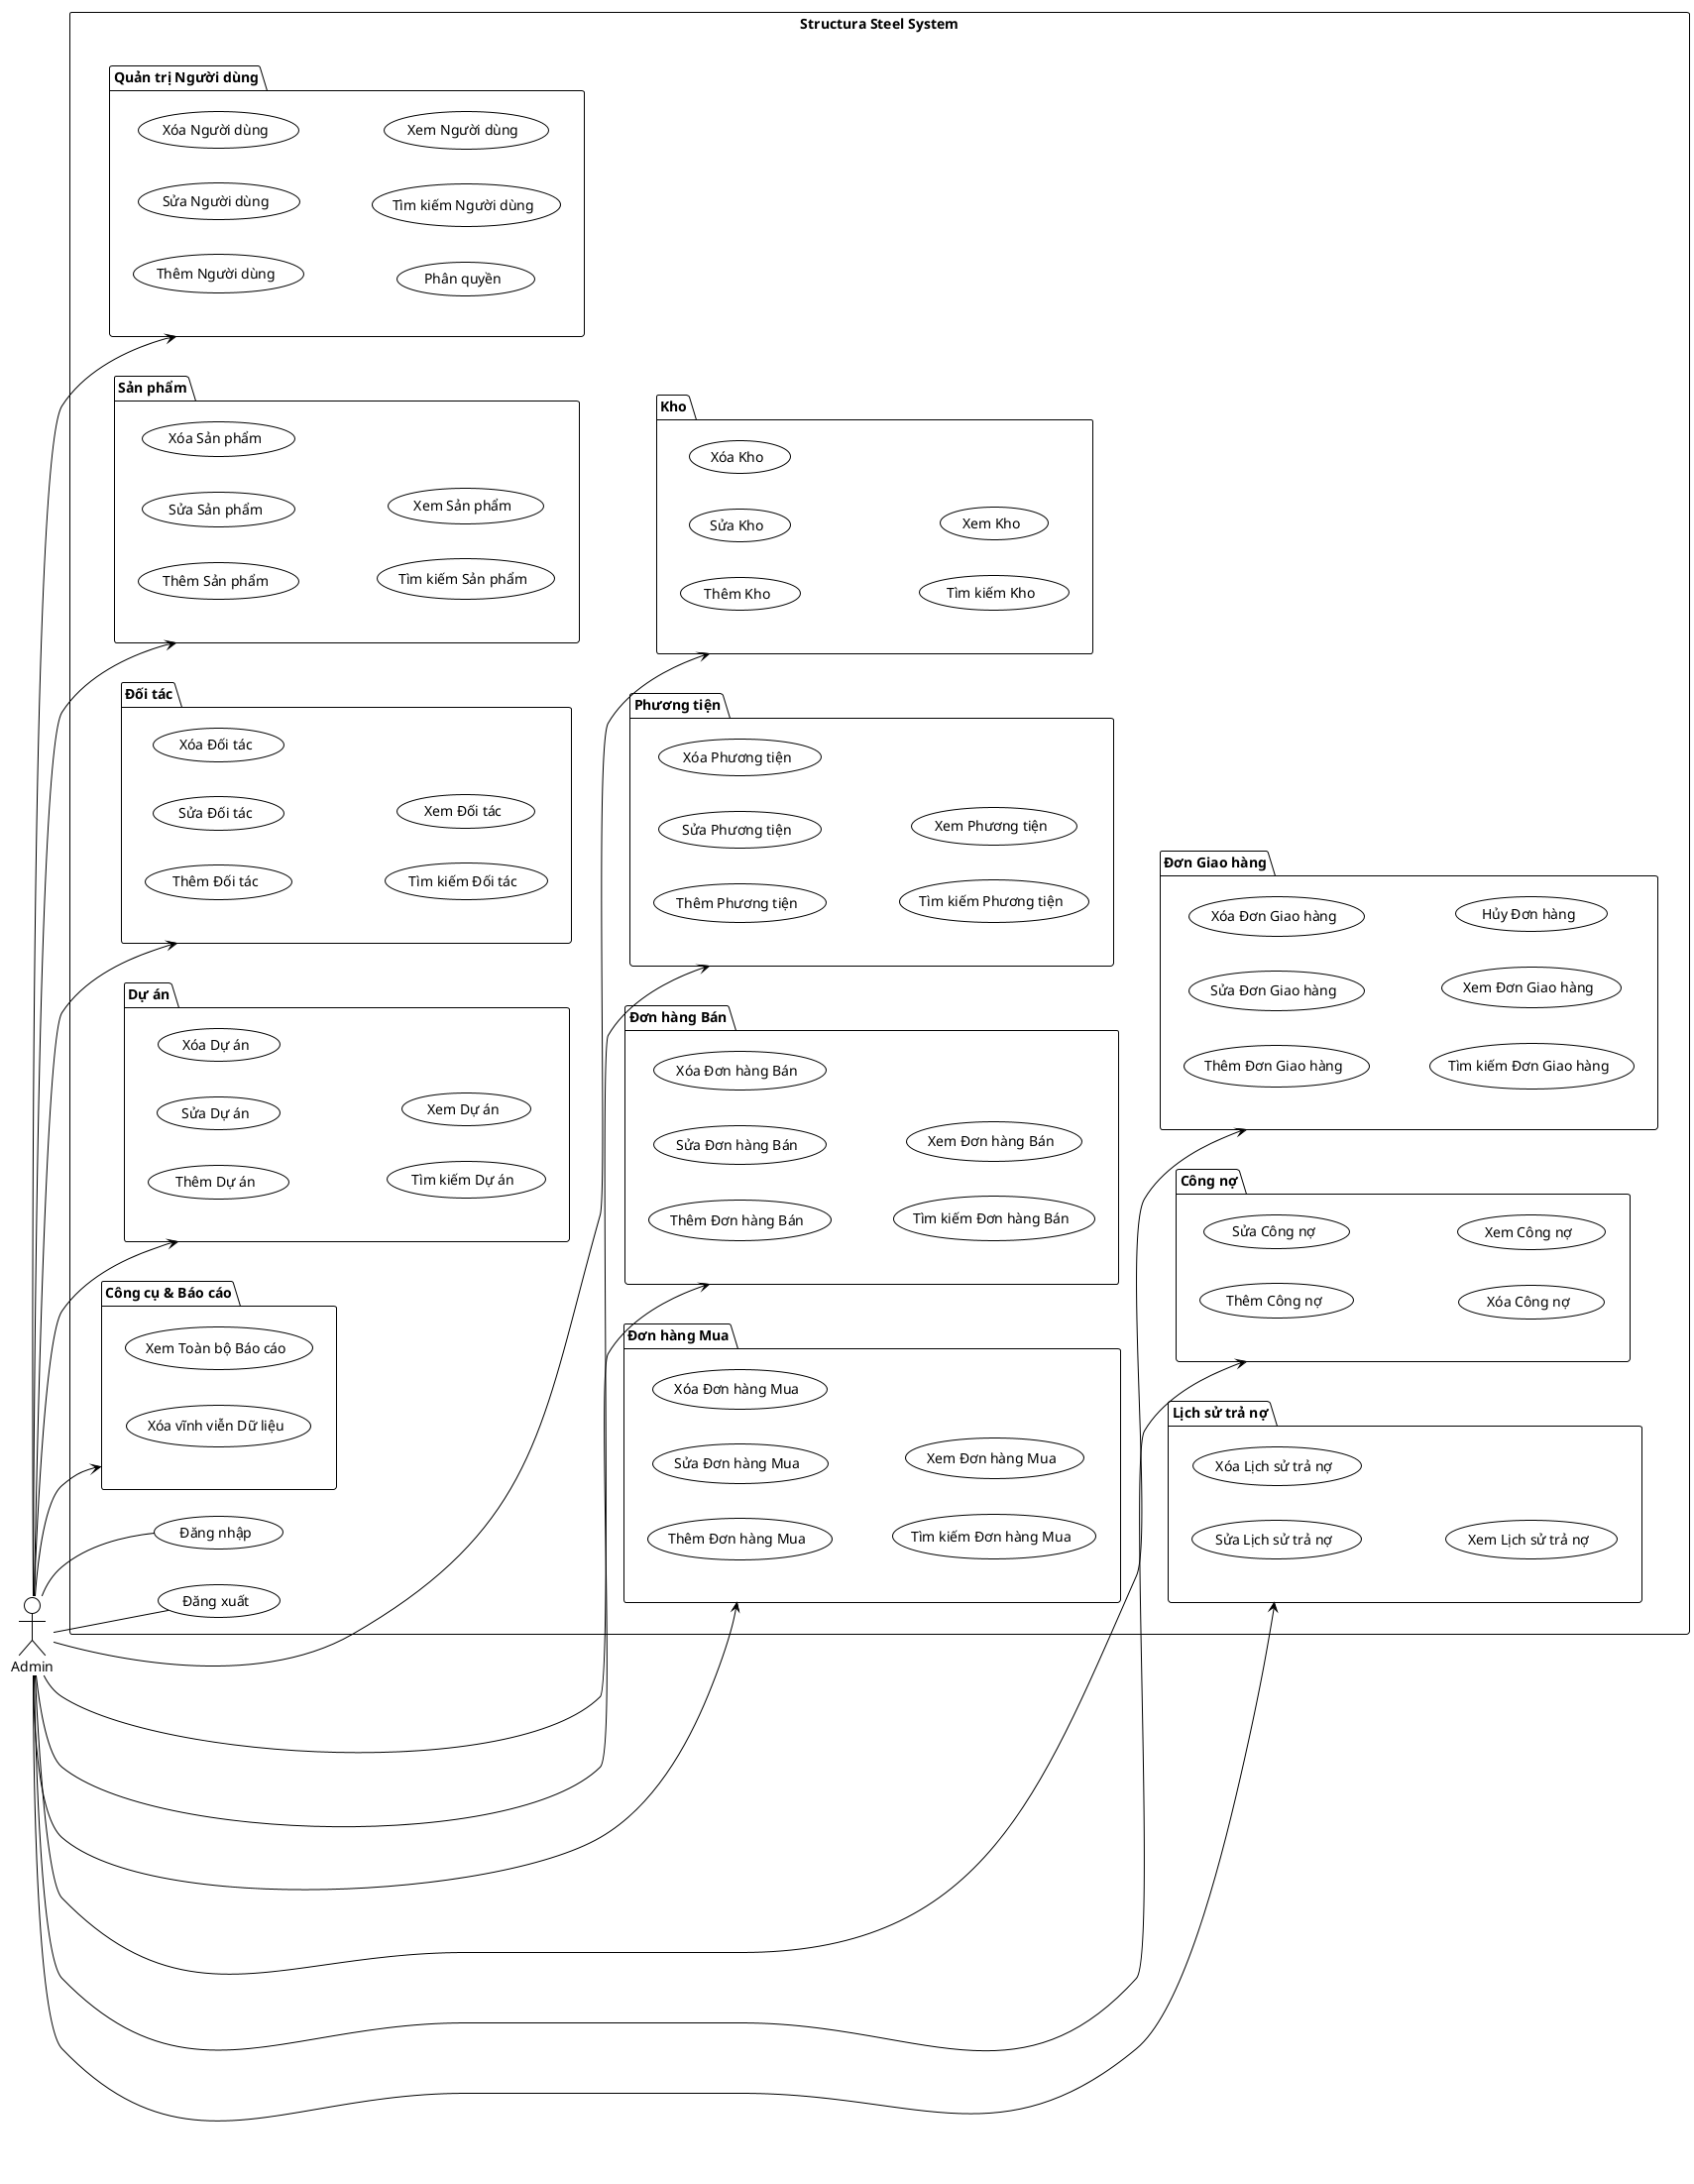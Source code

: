 @startuml Usecase_Admin
!theme plain

left to right direction
actor Admin

rectangle "Structura Steel System" {

  usecase "Đăng nhập" as UC_Login
  usecase "Đăng xuất" as UC_Logout

  package "Quản trị Người dùng" {
    usecase "Thêm Người dùng" as UC_AddUser
    usecase "Sửa Người dùng" as UC_EditUser
    usecase "Xóa Người dùng" as UC_DeleteUser
    usecase "Phân quyền" as UC_AssignRoles
    usecase "Tìm kiếm Người dùng" as UC_SearchUser
    usecase "Xem Người dùng" as UC_ViewUser
  }

  package "Sản phẩm" {
    usecase "Thêm Sản phẩm" as UC_AddProduct
    usecase "Sửa Sản phẩm" as UC_EditProduct
    usecase "Xóa Sản phẩm" as UC_DeleteProduct
    usecase "Tìm kiếm Sản phẩm" as UC_SearchProduct
    usecase "Xem Sản phẩm" as UC_ViewProduct
  }

  package "Đối tác" {
    usecase "Thêm Đối tác" as UC_AddPartner
    usecase "Sửa Đối tác" as UC_EditPartner
    usecase "Xóa Đối tác" as UC_DeletePartner
    usecase "Tìm kiếm Đối tác" as UC_SearchPartner
    usecase "Xem Đối tác" as UC_ViewPartner
  }

  package "Dự án" {
    usecase "Thêm Dự án" as UC_AddProject
    usecase "Sửa Dự án" as UC_EditProject
    usecase "Xóa Dự án" as UC_DeleteProject
    usecase "Tìm kiếm Dự án" as UC_SearchProject
    usecase "Xem Dự án" as UC_ViewProject
  }

  package "Kho" {
    usecase "Thêm Kho" as UC_AddWarehouse
    usecase "Sửa Kho" as UC_EditWarehouse
    usecase "Xóa Kho" as UC_DeleteWarehouse
    usecase "Tìm kiếm Kho" as UC_SearchWarehouse
    usecase "Xem Kho" as UC_ViewWarehouse
  }

  package "Phương tiện" {
    usecase "Thêm Phương tiện" as UC_AddVehicle
    usecase "Sửa Phương tiện" as UC_EditVehicle
    usecase "Xóa Phương tiện" as UC_DeleteVehicle
    usecase "Tìm kiếm Phương tiện" as UC_SearchVehicle
    usecase "Xem Phương tiện" as UC_ViewVehicle
  }

  package "Đơn hàng Bán" {
    usecase "Thêm Đơn hàng Bán" as UC_AddSale
    usecase "Sửa Đơn hàng Bán" as UC_EditSale
    usecase "Xóa Đơn hàng Bán" as UC_DeleteSale
    usecase "Tìm kiếm Đơn hàng Bán" as UC_SearchSale
    usecase "Xem Đơn hàng Bán" as UC_ViewSale
  }

  package "Đơn hàng Mua" {
    usecase "Thêm Đơn hàng Mua" as UC_AddPurchase
    usecase "Sửa Đơn hàng Mua" as UC_EditPurchase
    usecase "Xóa Đơn hàng Mua" as UC_DeletePurchase
    usecase "Tìm kiếm Đơn hàng Mua" as UC_SearchPurchase
    usecase "Xem Đơn hàng Mua" as UC_ViewPurchase
  }

  package "Đơn Giao hàng" {
    usecase "Thêm Đơn Giao hàng" as UC_AddDelivery
    usecase "Sửa Đơn Giao hàng" as UC_EditDelivery
    usecase "Xóa Đơn Giao hàng" as UC_DeleteDelivery
    usecase "Tìm kiếm Đơn Giao hàng" as UC_SearchDelivery
    usecase "Xem Đơn Giao hàng" as UC_ViewDelivery
    usecase "Hủy Đơn hàng" as UC_CancelOrders
  }

  package "Công nợ" {
    usecase "Thêm Công nợ" as UC_AddDebt
    usecase "Sửa Công nợ" as UC_EditDebt
    usecase "Xóa Công nợ" as UC_DeleteDebt
    usecase "Xem Công nợ" as UC_ViewDebt
  }

  package "Lịch sử trả nợ" {
    usecase "Sửa Lịch sử trả nợ" as UC_EditDebtHistory
    usecase "Xóa Lịch sử trả nợ" as UC_DeleteDebtHistory
    usecase "Xem Lịch sử trả nợ" as UC_ViewDebtHistory
  }

  package "Công cụ & Báo cáo" {
    usecase "Xem Toàn bộ Báo cáo" as UC_ViewAllReports
    usecase "Xóa vĩnh viễn Dữ liệu" as UC_HardDelete
  }
}

' Kết nối rút gọn tới các nhóm chức năng
Admin -down-> (Quản trị Người dùng)
Admin -down-> (Sản phẩm)
Admin -down-> (Đối tác)
Admin -down-> (Dự án)
Admin -down-> (Kho)
Admin -down-> (Phương tiện)
Admin -down-> (Đơn hàng Bán)
Admin -down-> (Đơn hàng Mua)
Admin -down-> (Đơn Giao hàng)
Admin -down-> (Công nợ)
Admin -down-> (Lịch sử trả nợ)
Admin -down-> (Công cụ & Báo cáo)
Admin -- UC_Login
Admin -- UC_Logout
@enduml